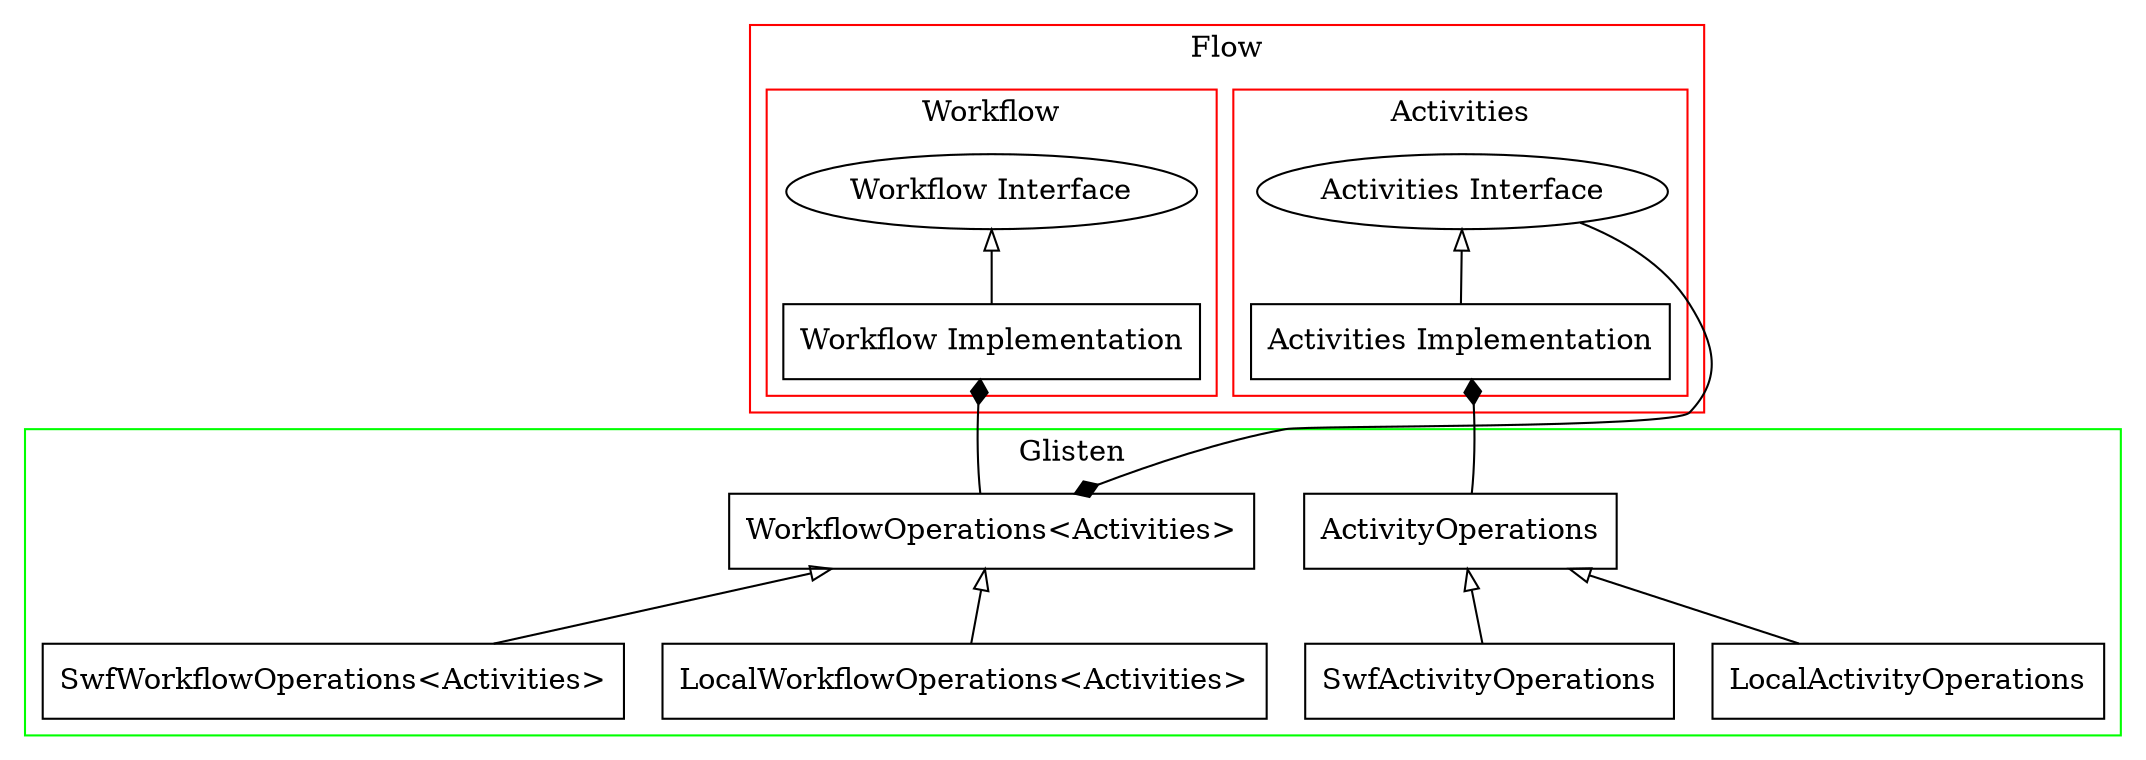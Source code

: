 digraph bayAreaTrip {

    subgraph clusterFlow {
	    label="Flow"
	    color=red
        subgraph clusterActivities {
    		label="Activities"
            activitiesInterface [label = "Activities Interface"]
            activitiesImplementation [label = "Activities Implementation" shape="rectangle"]
            activitiesInterface -> activitiesImplementation [dir=back arrowtail=oarrow]
        }
    
        subgraph clusterWorkflow {
    		label="Workflow"
            workflowInterface [label = "Workflow Interface"]
            workflowImplementation [label = "Workflow Implementation" shape="rectangle"]
            workflowInterface -> workflowImplementation [dir=back arrowtail=oarrow]
        }
    }

	subgraph clusterGlisten {
        color=green
		label="Glisten"
	    workflowOperations [label = "WorkflowOperations<Activities>" shape="rectangle"]
	    activityOperations [label = "ActivityOperations" shape="rectangle"]
	    swfWorkflowOperations [label = "SwfWorkflowOperations<Activities>" shape="rectangle"]
	    swfActivityOperations [label = "SwfActivityOperations" shape="rectangle"]
	    localWorkflowOperations [label = "LocalWorkflowOperations<Activities>" shape="rectangle"]
	    localActivityOperations [label = "LocalActivityOperations" shape="rectangle"]
	
	    workflowOperations -> swfWorkflowOperations [dir=back arrowtail=oarrow]
	    workflowOperations -> localWorkflowOperations [dir=back arrowtail=oarrow]
	    activityOperations -> swfActivityOperations [dir=back arrowtail=oarrow]
	    activityOperations -> localActivityOperations [dir=back arrowtail=oarrow]
	}
	
	    workflowImplementation -> workflowOperations [dir=back arrowtail=diamond]
		    workflowImplementation -> workflowOperations [style=invis]
		activitiesImplementation -> activityOperations [style=invis]
			activitiesImplementation -> activityOperations [style=invis]
			activitiesImplementation -> activityOperations [dir=back arrowtail=diamond]
			activitiesImplementation -> activityOperations [style=invis]
	    workflowOperations -> activitiesInterface [dir=back arrowtail=diamond]

}

